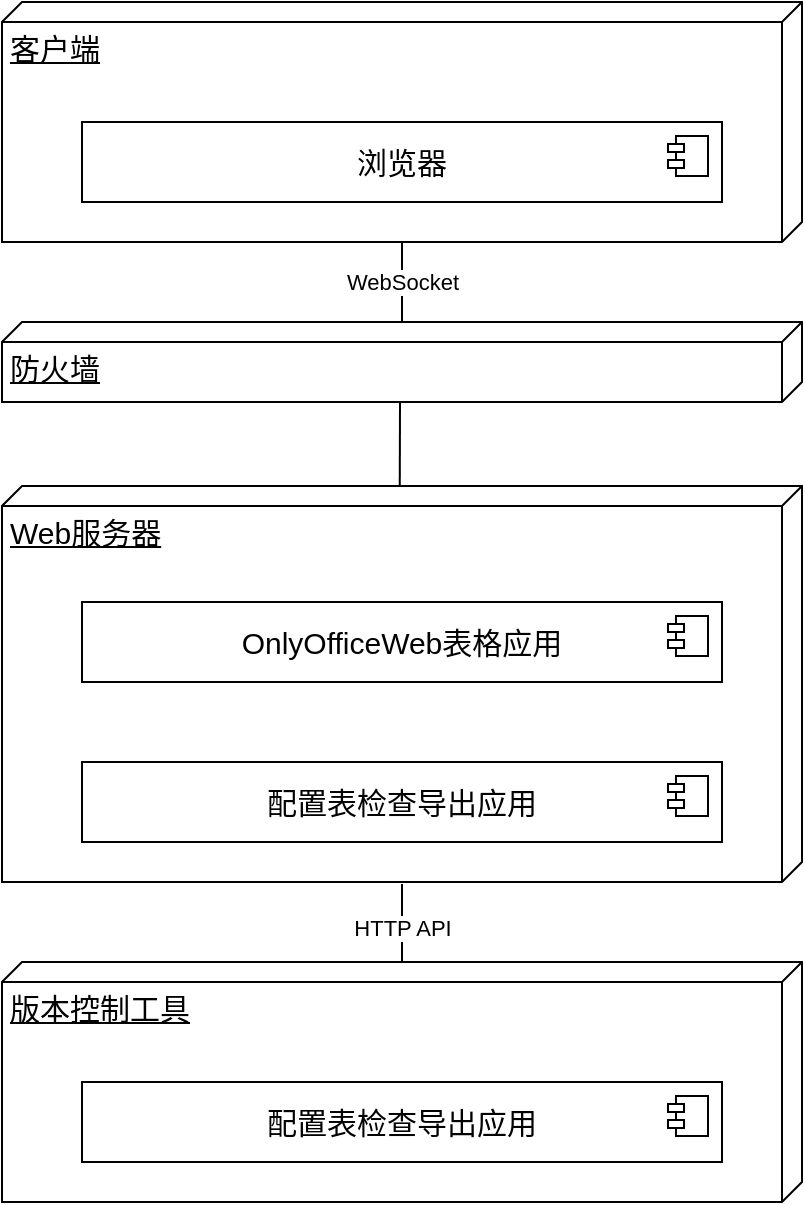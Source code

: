 <mxfile version="24.6.5" type="github">
  <diagram name="Page-1" id="b5b7bab2-c9e2-2cf4-8b2a-24fd1a2a6d21">
    <mxGraphModel dx="1426" dy="785" grid="1" gridSize="10" guides="1" tooltips="1" connect="1" arrows="1" fold="1" page="1" pageScale="1" pageWidth="827" pageHeight="1169" background="none" math="0" shadow="0">
      <root>
        <mxCell id="0" />
        <mxCell id="1" parent="0" />
        <mxCell id="MusxossZHIIR-GP_r7h6-70" style="rounded=0;orthogonalLoop=1;jettySize=auto;html=1;entryX=0.258;entryY=0.5;entryDx=0;entryDy=0;entryPerimeter=0;fontSize=15;" edge="1" parent="1" target="MusxossZHIIR-GP_r7h6-34">
          <mxGeometry relative="1" as="geometry">
            <mxPoint x="400" y="481" as="sourcePoint" />
            <Array as="points">
              <mxPoint x="400" y="490" />
            </Array>
          </mxGeometry>
        </mxCell>
        <mxCell id="MusxossZHIIR-GP_r7h6-76" value="HTTP API" style="edgeLabel;html=1;align=center;verticalAlign=middle;resizable=0;points=[];" vertex="1" connectable="0" parent="MusxossZHIIR-GP_r7h6-70">
          <mxGeometry x="-0.371" relative="1" as="geometry">
            <mxPoint as="offset" />
          </mxGeometry>
        </mxCell>
        <mxCell id="MusxossZHIIR-GP_r7h6-66" style="rounded=0;orthogonalLoop=1;jettySize=auto;html=1;exitX=0;exitY=0;exitDx=40;exitDy=205;exitPerimeter=0;entryX=0.141;entryY=0.513;entryDx=0;entryDy=0;entryPerimeter=0;fontSize=15;" edge="1" parent="1">
          <mxGeometry relative="1" as="geometry">
            <mxPoint x="399" y="240" as="sourcePoint" />
            <mxPoint x="398.8" y="309.918" as="targetPoint" />
          </mxGeometry>
        </mxCell>
        <mxCell id="MusxossZHIIR-GP_r7h6-1" value="Web服务器" style="verticalAlign=top;align=left;spacingTop=8;spacingLeft=2;spacingRight=12;shape=cube;size=10;direction=south;fontStyle=4;html=1;whiteSpace=wrap;fontSize=15;" vertex="1" parent="1">
          <mxGeometry x="200" y="282" width="400" height="198" as="geometry" />
        </mxCell>
        <mxCell id="MusxossZHIIR-GP_r7h6-61" value="" style="edgeStyle=orthogonalEdgeStyle;rounded=0;orthogonalLoop=1;jettySize=auto;html=1;fontSize=15;" edge="1" parent="1" source="MusxossZHIIR-GP_r7h6-2" target="MusxossZHIIR-GP_r7h6-22">
          <mxGeometry relative="1" as="geometry" />
        </mxCell>
        <mxCell id="MusxossZHIIR-GP_r7h6-77" value="WebSocket" style="edgeLabel;html=1;align=center;verticalAlign=middle;resizable=0;points=[];" vertex="1" connectable="0" parent="MusxossZHIIR-GP_r7h6-61">
          <mxGeometry x="-0.333" relative="1" as="geometry">
            <mxPoint as="offset" />
          </mxGeometry>
        </mxCell>
        <mxCell id="MusxossZHIIR-GP_r7h6-2" value="防火墙" style="verticalAlign=top;align=left;spacingTop=8;spacingLeft=2;spacingRight=12;shape=cube;size=10;direction=south;fontStyle=4;html=1;whiteSpace=wrap;fontSize=15;" vertex="1" parent="1">
          <mxGeometry x="200" y="200" width="400" height="40" as="geometry" />
        </mxCell>
        <mxCell id="MusxossZHIIR-GP_r7h6-7" value="OnlyOfficeWeb表格应用" style="html=1;dropTarget=0;whiteSpace=wrap;fontSize=15;" vertex="1" parent="1">
          <mxGeometry x="240" y="340" width="320" height="40" as="geometry" />
        </mxCell>
        <mxCell id="MusxossZHIIR-GP_r7h6-8" value="" style="shape=module;jettyWidth=8;jettyHeight=4;fontSize=15;" vertex="1" parent="MusxossZHIIR-GP_r7h6-7">
          <mxGeometry x="1" width="20" height="20" relative="1" as="geometry">
            <mxPoint x="-27" y="7" as="offset" />
          </mxGeometry>
        </mxCell>
        <mxCell id="MusxossZHIIR-GP_r7h6-21" value="客户端" style="verticalAlign=top;align=left;spacingTop=8;spacingLeft=2;spacingRight=12;shape=cube;size=10;direction=south;fontStyle=4;html=1;whiteSpace=wrap;fontSize=15;" vertex="1" parent="1">
          <mxGeometry x="200" y="40" width="400" height="120" as="geometry" />
        </mxCell>
        <mxCell id="MusxossZHIIR-GP_r7h6-22" value="浏览器" style="html=1;dropTarget=0;whiteSpace=wrap;fontSize=15;" vertex="1" parent="1">
          <mxGeometry x="240" y="100" width="320" height="40" as="geometry" />
        </mxCell>
        <mxCell id="MusxossZHIIR-GP_r7h6-23" value="" style="shape=module;jettyWidth=8;jettyHeight=4;fontSize=15;" vertex="1" parent="MusxossZHIIR-GP_r7h6-22">
          <mxGeometry x="1" width="20" height="20" relative="1" as="geometry">
            <mxPoint x="-27" y="7" as="offset" />
          </mxGeometry>
        </mxCell>
        <mxCell id="MusxossZHIIR-GP_r7h6-34" value="版本控制工具" style="verticalAlign=top;align=left;spacingTop=8;spacingLeft=2;spacingRight=12;shape=cube;size=10;direction=south;fontStyle=4;html=1;whiteSpace=wrap;fontSize=15;" vertex="1" parent="1">
          <mxGeometry x="200" y="520" width="400" height="120" as="geometry" />
        </mxCell>
        <mxCell id="MusxossZHIIR-GP_r7h6-38" value="配置表检查导出应用" style="html=1;dropTarget=0;whiteSpace=wrap;fontSize=15;" vertex="1" parent="1">
          <mxGeometry x="240" y="580" width="320" height="40" as="geometry" />
        </mxCell>
        <mxCell id="MusxossZHIIR-GP_r7h6-39" value="" style="shape=module;jettyWidth=8;jettyHeight=4;fontSize=15;" vertex="1" parent="MusxossZHIIR-GP_r7h6-38">
          <mxGeometry x="1" width="20" height="20" relative="1" as="geometry">
            <mxPoint x="-27" y="7" as="offset" />
          </mxGeometry>
        </mxCell>
        <mxCell id="MusxossZHIIR-GP_r7h6-9" value="配置表检查导出应用" style="html=1;dropTarget=0;whiteSpace=wrap;fontSize=15;" vertex="1" parent="1">
          <mxGeometry x="240" y="420" width="320" height="40" as="geometry" />
        </mxCell>
        <mxCell id="MusxossZHIIR-GP_r7h6-10" value="" style="shape=module;jettyWidth=8;jettyHeight=4;fontSize=15;" vertex="1" parent="MusxossZHIIR-GP_r7h6-9">
          <mxGeometry x="1" width="20" height="20" relative="1" as="geometry">
            <mxPoint x="-27" y="7" as="offset" />
          </mxGeometry>
        </mxCell>
      </root>
    </mxGraphModel>
  </diagram>
</mxfile>
